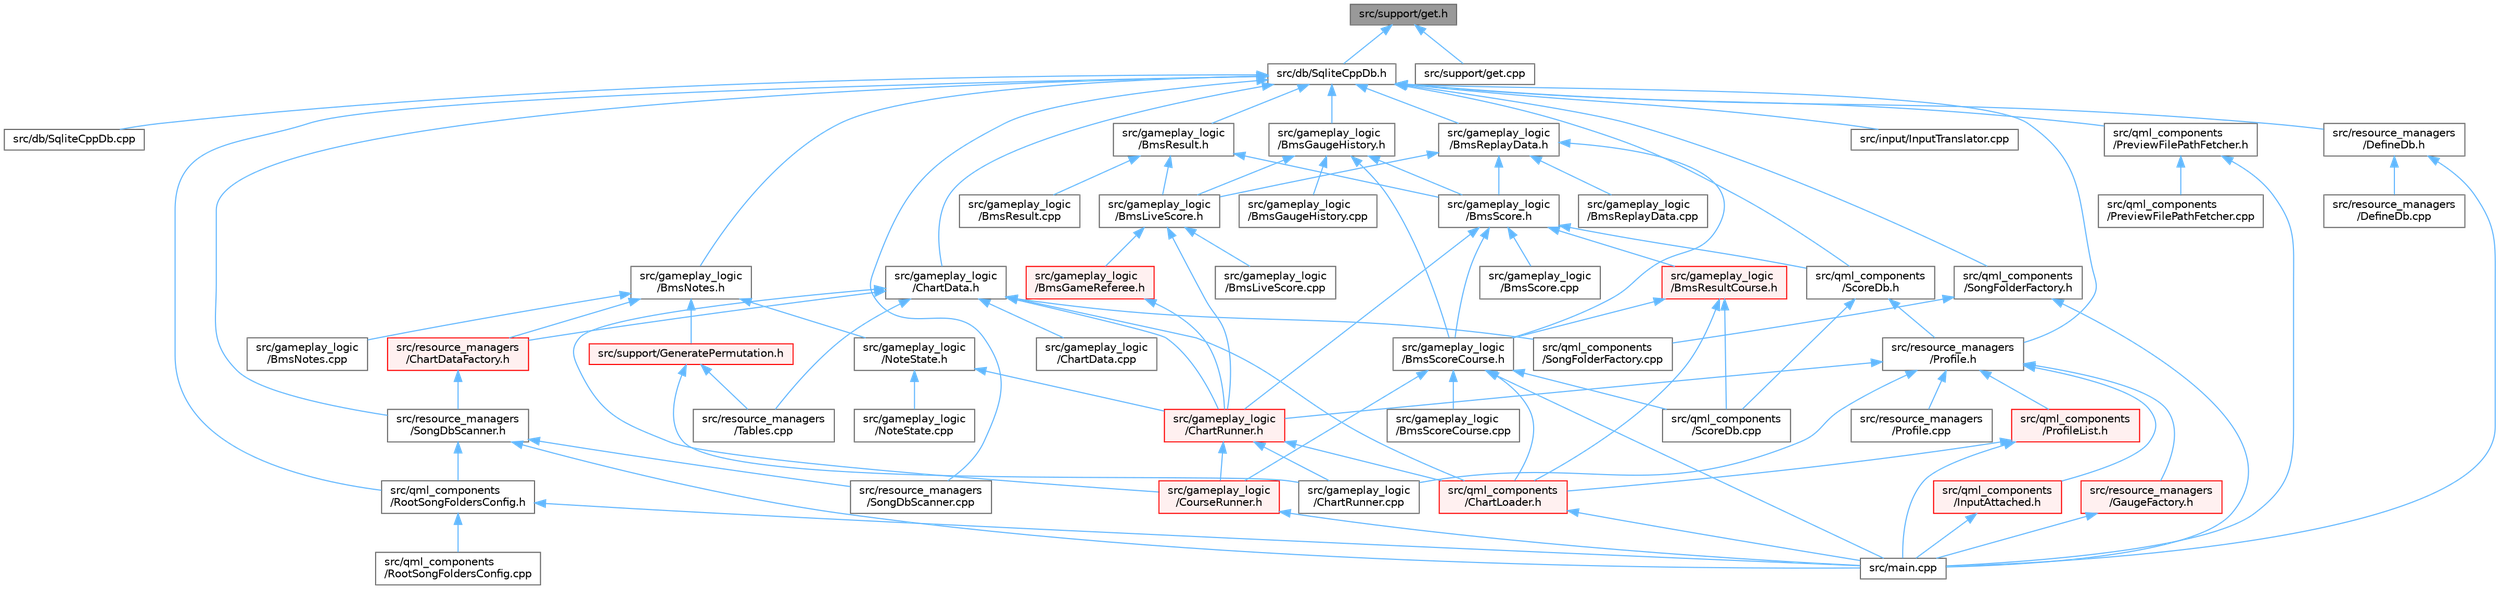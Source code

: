 digraph "src/support/get.h"
{
 // LATEX_PDF_SIZE
  bgcolor="transparent";
  edge [fontname=Helvetica,fontsize=10,labelfontname=Helvetica,labelfontsize=10];
  node [fontname=Helvetica,fontsize=10,shape=box,height=0.2,width=0.4];
  Node1 [id="Node000001",label="src/support/get.h",height=0.2,width=0.4,color="gray40", fillcolor="grey60", style="filled", fontcolor="black",tooltip=" "];
  Node1 -> Node2 [id="edge1_Node000001_Node000002",dir="back",color="steelblue1",style="solid",tooltip=" "];
  Node2 [id="Node000002",label="src/db/SqliteCppDb.h",height=0.2,width=0.4,color="grey40", fillcolor="white", style="filled",URL="$SqliteCppDb_8h.html",tooltip=" "];
  Node2 -> Node3 [id="edge2_Node000002_Node000003",dir="back",color="steelblue1",style="solid",tooltip=" "];
  Node3 [id="Node000003",label="src/db/SqliteCppDb.cpp",height=0.2,width=0.4,color="grey40", fillcolor="white", style="filled",URL="$SqliteCppDb_8cpp.html",tooltip=" "];
  Node2 -> Node4 [id="edge3_Node000002_Node000004",dir="back",color="steelblue1",style="solid",tooltip=" "];
  Node4 [id="Node000004",label="src/gameplay_logic\l/BmsGaugeHistory.h",height=0.2,width=0.4,color="grey40", fillcolor="white", style="filled",URL="$BmsGaugeHistory_8h.html",tooltip=" "];
  Node4 -> Node5 [id="edge4_Node000004_Node000005",dir="back",color="steelblue1",style="solid",tooltip=" "];
  Node5 [id="Node000005",label="src/gameplay_logic\l/BmsGaugeHistory.cpp",height=0.2,width=0.4,color="grey40", fillcolor="white", style="filled",URL="$BmsGaugeHistory_8cpp.html",tooltip=" "];
  Node4 -> Node6 [id="edge5_Node000004_Node000006",dir="back",color="steelblue1",style="solid",tooltip=" "];
  Node6 [id="Node000006",label="src/gameplay_logic\l/BmsLiveScore.h",height=0.2,width=0.4,color="grey40", fillcolor="white", style="filled",URL="$BmsLiveScore_8h.html",tooltip=" "];
  Node6 -> Node7 [id="edge6_Node000006_Node000007",dir="back",color="steelblue1",style="solid",tooltip=" "];
  Node7 [id="Node000007",label="src/gameplay_logic\l/BmsGameReferee.h",height=0.2,width=0.4,color="red", fillcolor="#FFF0F0", style="filled",URL="$BmsGameReferee_8h.html",tooltip=" "];
  Node7 -> Node9 [id="edge7_Node000007_Node000009",dir="back",color="steelblue1",style="solid",tooltip=" "];
  Node9 [id="Node000009",label="src/gameplay_logic\l/ChartRunner.h",height=0.2,width=0.4,color="red", fillcolor="#FFF0F0", style="filled",URL="$ChartRunner_8h.html",tooltip=" "];
  Node9 -> Node10 [id="edge8_Node000009_Node000010",dir="back",color="steelblue1",style="solid",tooltip=" "];
  Node10 [id="Node000010",label="src/gameplay_logic\l/ChartRunner.cpp",height=0.2,width=0.4,color="grey40", fillcolor="white", style="filled",URL="$ChartRunner_8cpp.html",tooltip=" "];
  Node9 -> Node11 [id="edge9_Node000009_Node000011",dir="back",color="steelblue1",style="solid",tooltip=" "];
  Node11 [id="Node000011",label="src/gameplay_logic\l/CourseRunner.h",height=0.2,width=0.4,color="red", fillcolor="#FFF0F0", style="filled",URL="$CourseRunner_8h.html",tooltip=" "];
  Node11 -> Node13 [id="edge10_Node000011_Node000013",dir="back",color="steelblue1",style="solid",tooltip=" "];
  Node13 [id="Node000013",label="src/main.cpp",height=0.2,width=0.4,color="grey40", fillcolor="white", style="filled",URL="$main_8cpp.html",tooltip=" "];
  Node9 -> Node15 [id="edge11_Node000009_Node000015",dir="back",color="steelblue1",style="solid",tooltip=" "];
  Node15 [id="Node000015",label="src/qml_components\l/ChartLoader.h",height=0.2,width=0.4,color="red", fillcolor="#FFF0F0", style="filled",URL="$ChartLoader_8h.html",tooltip=" "];
  Node15 -> Node13 [id="edge12_Node000015_Node000013",dir="back",color="steelblue1",style="solid",tooltip=" "];
  Node6 -> Node18 [id="edge13_Node000006_Node000018",dir="back",color="steelblue1",style="solid",tooltip=" "];
  Node18 [id="Node000018",label="src/gameplay_logic\l/BmsLiveScore.cpp",height=0.2,width=0.4,color="grey40", fillcolor="white", style="filled",URL="$BmsLiveScore_8cpp.html",tooltip=" "];
  Node6 -> Node9 [id="edge14_Node000006_Node000009",dir="back",color="steelblue1",style="solid",tooltip=" "];
  Node4 -> Node19 [id="edge15_Node000004_Node000019",dir="back",color="steelblue1",style="solid",tooltip=" "];
  Node19 [id="Node000019",label="src/gameplay_logic\l/BmsScore.h",height=0.2,width=0.4,color="grey40", fillcolor="white", style="filled",URL="$BmsScore_8h.html",tooltip=" "];
  Node19 -> Node20 [id="edge16_Node000019_Node000020",dir="back",color="steelblue1",style="solid",tooltip=" "];
  Node20 [id="Node000020",label="src/gameplay_logic\l/BmsResultCourse.h",height=0.2,width=0.4,color="red", fillcolor="#FFF0F0", style="filled",URL="$BmsResultCourse_8h.html",tooltip=" "];
  Node20 -> Node22 [id="edge17_Node000020_Node000022",dir="back",color="steelblue1",style="solid",tooltip=" "];
  Node22 [id="Node000022",label="src/gameplay_logic\l/BmsScoreCourse.h",height=0.2,width=0.4,color="grey40", fillcolor="white", style="filled",URL="$BmsScoreCourse_8h.html",tooltip=" "];
  Node22 -> Node23 [id="edge18_Node000022_Node000023",dir="back",color="steelblue1",style="solid",tooltip=" "];
  Node23 [id="Node000023",label="src/gameplay_logic\l/BmsScoreCourse.cpp",height=0.2,width=0.4,color="grey40", fillcolor="white", style="filled",URL="$BmsScoreCourse_8cpp.html",tooltip=" "];
  Node22 -> Node11 [id="edge19_Node000022_Node000011",dir="back",color="steelblue1",style="solid",tooltip=" "];
  Node22 -> Node13 [id="edge20_Node000022_Node000013",dir="back",color="steelblue1",style="solid",tooltip=" "];
  Node22 -> Node15 [id="edge21_Node000022_Node000015",dir="back",color="steelblue1",style="solid",tooltip=" "];
  Node22 -> Node24 [id="edge22_Node000022_Node000024",dir="back",color="steelblue1",style="solid",tooltip=" "];
  Node24 [id="Node000024",label="src/qml_components\l/ScoreDb.cpp",height=0.2,width=0.4,color="grey40", fillcolor="white", style="filled",URL="$ScoreDb_8cpp.html",tooltip=" "];
  Node20 -> Node15 [id="edge23_Node000020_Node000015",dir="back",color="steelblue1",style="solid",tooltip=" "];
  Node20 -> Node24 [id="edge24_Node000020_Node000024",dir="back",color="steelblue1",style="solid",tooltip=" "];
  Node19 -> Node25 [id="edge25_Node000019_Node000025",dir="back",color="steelblue1",style="solid",tooltip=" "];
  Node25 [id="Node000025",label="src/gameplay_logic\l/BmsScore.cpp",height=0.2,width=0.4,color="grey40", fillcolor="white", style="filled",URL="$BmsScore_8cpp.html",tooltip=" "];
  Node19 -> Node22 [id="edge26_Node000019_Node000022",dir="back",color="steelblue1",style="solid",tooltip=" "];
  Node19 -> Node9 [id="edge27_Node000019_Node000009",dir="back",color="steelblue1",style="solid",tooltip=" "];
  Node19 -> Node26 [id="edge28_Node000019_Node000026",dir="back",color="steelblue1",style="solid",tooltip=" "];
  Node26 [id="Node000026",label="src/qml_components\l/ScoreDb.h",height=0.2,width=0.4,color="grey40", fillcolor="white", style="filled",URL="$ScoreDb_8h.html",tooltip=" "];
  Node26 -> Node24 [id="edge29_Node000026_Node000024",dir="back",color="steelblue1",style="solid",tooltip=" "];
  Node26 -> Node27 [id="edge30_Node000026_Node000027",dir="back",color="steelblue1",style="solid",tooltip=" "];
  Node27 [id="Node000027",label="src/resource_managers\l/Profile.h",height=0.2,width=0.4,color="grey40", fillcolor="white", style="filled",URL="$Profile_8h.html",tooltip=" "];
  Node27 -> Node10 [id="edge31_Node000027_Node000010",dir="back",color="steelblue1",style="solid",tooltip=" "];
  Node27 -> Node9 [id="edge32_Node000027_Node000009",dir="back",color="steelblue1",style="solid",tooltip=" "];
  Node27 -> Node28 [id="edge33_Node000027_Node000028",dir="back",color="steelblue1",style="solid",tooltip=" "];
  Node28 [id="Node000028",label="src/qml_components\l/InputAttached.h",height=0.2,width=0.4,color="red", fillcolor="#FFF0F0", style="filled",URL="$InputAttached_8h.html",tooltip=" "];
  Node28 -> Node13 [id="edge34_Node000028_Node000013",dir="back",color="steelblue1",style="solid",tooltip=" "];
  Node27 -> Node30 [id="edge35_Node000027_Node000030",dir="back",color="steelblue1",style="solid",tooltip=" "];
  Node30 [id="Node000030",label="src/qml_components\l/ProfileList.h",height=0.2,width=0.4,color="red", fillcolor="#FFF0F0", style="filled",URL="$ProfileList_8h.html",tooltip=" "];
  Node30 -> Node13 [id="edge36_Node000030_Node000013",dir="back",color="steelblue1",style="solid",tooltip=" "];
  Node30 -> Node15 [id="edge37_Node000030_Node000015",dir="back",color="steelblue1",style="solid",tooltip=" "];
  Node27 -> Node33 [id="edge38_Node000027_Node000033",dir="back",color="steelblue1",style="solid",tooltip=" "];
  Node33 [id="Node000033",label="src/resource_managers\l/GaugeFactory.h",height=0.2,width=0.4,color="red", fillcolor="#FFF0F0", style="filled",URL="$GaugeFactory_8h.html",tooltip=" "];
  Node33 -> Node13 [id="edge39_Node000033_Node000013",dir="back",color="steelblue1",style="solid",tooltip=" "];
  Node27 -> Node35 [id="edge40_Node000027_Node000035",dir="back",color="steelblue1",style="solid",tooltip=" "];
  Node35 [id="Node000035",label="src/resource_managers\l/Profile.cpp",height=0.2,width=0.4,color="grey40", fillcolor="white", style="filled",URL="$Profile_8cpp.html",tooltip=" "];
  Node4 -> Node22 [id="edge41_Node000004_Node000022",dir="back",color="steelblue1",style="solid",tooltip=" "];
  Node2 -> Node36 [id="edge42_Node000002_Node000036",dir="back",color="steelblue1",style="solid",tooltip=" "];
  Node36 [id="Node000036",label="src/gameplay_logic\l/BmsNotes.h",height=0.2,width=0.4,color="grey40", fillcolor="white", style="filled",URL="$BmsNotes_8h.html",tooltip=" "];
  Node36 -> Node37 [id="edge43_Node000036_Node000037",dir="back",color="steelblue1",style="solid",tooltip=" "];
  Node37 [id="Node000037",label="src/gameplay_logic\l/BmsNotes.cpp",height=0.2,width=0.4,color="grey40", fillcolor="white", style="filled",URL="$BmsNotes_8cpp.html",tooltip=" "];
  Node36 -> Node38 [id="edge44_Node000036_Node000038",dir="back",color="steelblue1",style="solid",tooltip=" "];
  Node38 [id="Node000038",label="src/gameplay_logic\l/NoteState.h",height=0.2,width=0.4,color="grey40", fillcolor="white", style="filled",URL="$NoteState_8h.html",tooltip=" "];
  Node38 -> Node9 [id="edge45_Node000038_Node000009",dir="back",color="steelblue1",style="solid",tooltip=" "];
  Node38 -> Node39 [id="edge46_Node000038_Node000039",dir="back",color="steelblue1",style="solid",tooltip=" "];
  Node39 [id="Node000039",label="src/gameplay_logic\l/NoteState.cpp",height=0.2,width=0.4,color="grey40", fillcolor="white", style="filled",URL="$NoteState_8cpp.html",tooltip=" "];
  Node36 -> Node40 [id="edge47_Node000036_Node000040",dir="back",color="steelblue1",style="solid",tooltip=" "];
  Node40 [id="Node000040",label="src/resource_managers\l/ChartDataFactory.h",height=0.2,width=0.4,color="red", fillcolor="#FFF0F0", style="filled",URL="$ChartDataFactory_8h.html",tooltip=" "];
  Node40 -> Node42 [id="edge48_Node000040_Node000042",dir="back",color="steelblue1",style="solid",tooltip=" "];
  Node42 [id="Node000042",label="src/resource_managers\l/SongDbScanner.h",height=0.2,width=0.4,color="grey40", fillcolor="white", style="filled",URL="$SongDbScanner_8h.html",tooltip=" "];
  Node42 -> Node13 [id="edge49_Node000042_Node000013",dir="back",color="steelblue1",style="solid",tooltip=" "];
  Node42 -> Node43 [id="edge50_Node000042_Node000043",dir="back",color="steelblue1",style="solid",tooltip=" "];
  Node43 [id="Node000043",label="src/qml_components\l/RootSongFoldersConfig.h",height=0.2,width=0.4,color="grey40", fillcolor="white", style="filled",URL="$RootSongFoldersConfig_8h.html",tooltip=" "];
  Node43 -> Node13 [id="edge51_Node000043_Node000013",dir="back",color="steelblue1",style="solid",tooltip=" "];
  Node43 -> Node44 [id="edge52_Node000043_Node000044",dir="back",color="steelblue1",style="solid",tooltip=" "];
  Node44 [id="Node000044",label="src/qml_components\l/RootSongFoldersConfig.cpp",height=0.2,width=0.4,color="grey40", fillcolor="white", style="filled",URL="$RootSongFoldersConfig_8cpp.html",tooltip=" "];
  Node42 -> Node45 [id="edge53_Node000042_Node000045",dir="back",color="steelblue1",style="solid",tooltip=" "];
  Node45 [id="Node000045",label="src/resource_managers\l/SongDbScanner.cpp",height=0.2,width=0.4,color="grey40", fillcolor="white", style="filled",URL="$SongDbScanner_8cpp.html",tooltip=" "];
  Node36 -> Node46 [id="edge54_Node000036_Node000046",dir="back",color="steelblue1",style="solid",tooltip=" "];
  Node46 [id="Node000046",label="src/support/GeneratePermutation.h",height=0.2,width=0.4,color="red", fillcolor="#FFF0F0", style="filled",URL="$GeneratePermutation_8h.html",tooltip=" "];
  Node46 -> Node10 [id="edge55_Node000046_Node000010",dir="back",color="steelblue1",style="solid",tooltip=" "];
  Node46 -> Node47 [id="edge56_Node000046_Node000047",dir="back",color="steelblue1",style="solid",tooltip=" "];
  Node47 [id="Node000047",label="src/resource_managers\l/Tables.cpp",height=0.2,width=0.4,color="grey40", fillcolor="white", style="filled",URL="$Tables_8cpp.html",tooltip=" "];
  Node2 -> Node49 [id="edge57_Node000002_Node000049",dir="back",color="steelblue1",style="solid",tooltip=" "];
  Node49 [id="Node000049",label="src/gameplay_logic\l/BmsReplayData.h",height=0.2,width=0.4,color="grey40", fillcolor="white", style="filled",URL="$BmsReplayData_8h.html",tooltip=" "];
  Node49 -> Node6 [id="edge58_Node000049_Node000006",dir="back",color="steelblue1",style="solid",tooltip=" "];
  Node49 -> Node50 [id="edge59_Node000049_Node000050",dir="back",color="steelblue1",style="solid",tooltip=" "];
  Node50 [id="Node000050",label="src/gameplay_logic\l/BmsReplayData.cpp",height=0.2,width=0.4,color="grey40", fillcolor="white", style="filled",URL="$BmsReplayData_8cpp.html",tooltip=" "];
  Node49 -> Node19 [id="edge60_Node000049_Node000019",dir="back",color="steelblue1",style="solid",tooltip=" "];
  Node49 -> Node22 [id="edge61_Node000049_Node000022",dir="back",color="steelblue1",style="solid",tooltip=" "];
  Node2 -> Node51 [id="edge62_Node000002_Node000051",dir="back",color="steelblue1",style="solid",tooltip=" "];
  Node51 [id="Node000051",label="src/gameplay_logic\l/BmsResult.h",height=0.2,width=0.4,color="grey40", fillcolor="white", style="filled",URL="$BmsResult_8h.html",tooltip=" "];
  Node51 -> Node6 [id="edge63_Node000051_Node000006",dir="back",color="steelblue1",style="solid",tooltip=" "];
  Node51 -> Node52 [id="edge64_Node000051_Node000052",dir="back",color="steelblue1",style="solid",tooltip=" "];
  Node52 [id="Node000052",label="src/gameplay_logic\l/BmsResult.cpp",height=0.2,width=0.4,color="grey40", fillcolor="white", style="filled",URL="$BmsResult_8cpp.html",tooltip=" "];
  Node51 -> Node19 [id="edge65_Node000051_Node000019",dir="back",color="steelblue1",style="solid",tooltip=" "];
  Node2 -> Node53 [id="edge66_Node000002_Node000053",dir="back",color="steelblue1",style="solid",tooltip=" "];
  Node53 [id="Node000053",label="src/gameplay_logic\l/ChartData.h",height=0.2,width=0.4,color="grey40", fillcolor="white", style="filled",URL="$ChartData_8h.html",tooltip=" "];
  Node53 -> Node54 [id="edge67_Node000053_Node000054",dir="back",color="steelblue1",style="solid",tooltip=" "];
  Node54 [id="Node000054",label="src/gameplay_logic\l/ChartData.cpp",height=0.2,width=0.4,color="grey40", fillcolor="white", style="filled",URL="$ChartData_8cpp.html",tooltip=" "];
  Node53 -> Node9 [id="edge68_Node000053_Node000009",dir="back",color="steelblue1",style="solid",tooltip=" "];
  Node53 -> Node11 [id="edge69_Node000053_Node000011",dir="back",color="steelblue1",style="solid",tooltip=" "];
  Node53 -> Node15 [id="edge70_Node000053_Node000015",dir="back",color="steelblue1",style="solid",tooltip=" "];
  Node53 -> Node55 [id="edge71_Node000053_Node000055",dir="back",color="steelblue1",style="solid",tooltip=" "];
  Node55 [id="Node000055",label="src/qml_components\l/SongFolderFactory.cpp",height=0.2,width=0.4,color="grey40", fillcolor="white", style="filled",URL="$SongFolderFactory_8cpp.html",tooltip=" "];
  Node53 -> Node40 [id="edge72_Node000053_Node000040",dir="back",color="steelblue1",style="solid",tooltip=" "];
  Node53 -> Node47 [id="edge73_Node000053_Node000047",dir="back",color="steelblue1",style="solid",tooltip=" "];
  Node2 -> Node56 [id="edge74_Node000002_Node000056",dir="back",color="steelblue1",style="solid",tooltip=" "];
  Node56 [id="Node000056",label="src/input/InputTranslator.cpp",height=0.2,width=0.4,color="grey40", fillcolor="white", style="filled",URL="$InputTranslator_8cpp.html",tooltip=" "];
  Node2 -> Node57 [id="edge75_Node000002_Node000057",dir="back",color="steelblue1",style="solid",tooltip=" "];
  Node57 [id="Node000057",label="src/qml_components\l/PreviewFilePathFetcher.h",height=0.2,width=0.4,color="grey40", fillcolor="white", style="filled",URL="$PreviewFilePathFetcher_8h.html",tooltip=" "];
  Node57 -> Node13 [id="edge76_Node000057_Node000013",dir="back",color="steelblue1",style="solid",tooltip=" "];
  Node57 -> Node58 [id="edge77_Node000057_Node000058",dir="back",color="steelblue1",style="solid",tooltip=" "];
  Node58 [id="Node000058",label="src/qml_components\l/PreviewFilePathFetcher.cpp",height=0.2,width=0.4,color="grey40", fillcolor="white", style="filled",URL="$PreviewFilePathFetcher_8cpp.html",tooltip=" "];
  Node2 -> Node43 [id="edge78_Node000002_Node000043",dir="back",color="steelblue1",style="solid",tooltip=" "];
  Node2 -> Node26 [id="edge79_Node000002_Node000026",dir="back",color="steelblue1",style="solid",tooltip=" "];
  Node2 -> Node59 [id="edge80_Node000002_Node000059",dir="back",color="steelblue1",style="solid",tooltip=" "];
  Node59 [id="Node000059",label="src/qml_components\l/SongFolderFactory.h",height=0.2,width=0.4,color="grey40", fillcolor="white", style="filled",URL="$SongFolderFactory_8h.html",tooltip=" "];
  Node59 -> Node13 [id="edge81_Node000059_Node000013",dir="back",color="steelblue1",style="solid",tooltip=" "];
  Node59 -> Node55 [id="edge82_Node000059_Node000055",dir="back",color="steelblue1",style="solid",tooltip=" "];
  Node2 -> Node60 [id="edge83_Node000002_Node000060",dir="back",color="steelblue1",style="solid",tooltip=" "];
  Node60 [id="Node000060",label="src/resource_managers\l/DefineDb.h",height=0.2,width=0.4,color="grey40", fillcolor="white", style="filled",URL="$DefineDb_8h.html",tooltip=" "];
  Node60 -> Node13 [id="edge84_Node000060_Node000013",dir="back",color="steelblue1",style="solid",tooltip=" "];
  Node60 -> Node61 [id="edge85_Node000060_Node000061",dir="back",color="steelblue1",style="solid",tooltip=" "];
  Node61 [id="Node000061",label="src/resource_managers\l/DefineDb.cpp",height=0.2,width=0.4,color="grey40", fillcolor="white", style="filled",URL="$DefineDb_8cpp.html",tooltip=" "];
  Node2 -> Node27 [id="edge86_Node000002_Node000027",dir="back",color="steelblue1",style="solid",tooltip=" "];
  Node2 -> Node45 [id="edge87_Node000002_Node000045",dir="back",color="steelblue1",style="solid",tooltip=" "];
  Node2 -> Node42 [id="edge88_Node000002_Node000042",dir="back",color="steelblue1",style="solid",tooltip=" "];
  Node1 -> Node62 [id="edge89_Node000001_Node000062",dir="back",color="steelblue1",style="solid",tooltip=" "];
  Node62 [id="Node000062",label="src/support/get.cpp",height=0.2,width=0.4,color="grey40", fillcolor="white", style="filled",URL="$get_8cpp.html",tooltip=" "];
}
